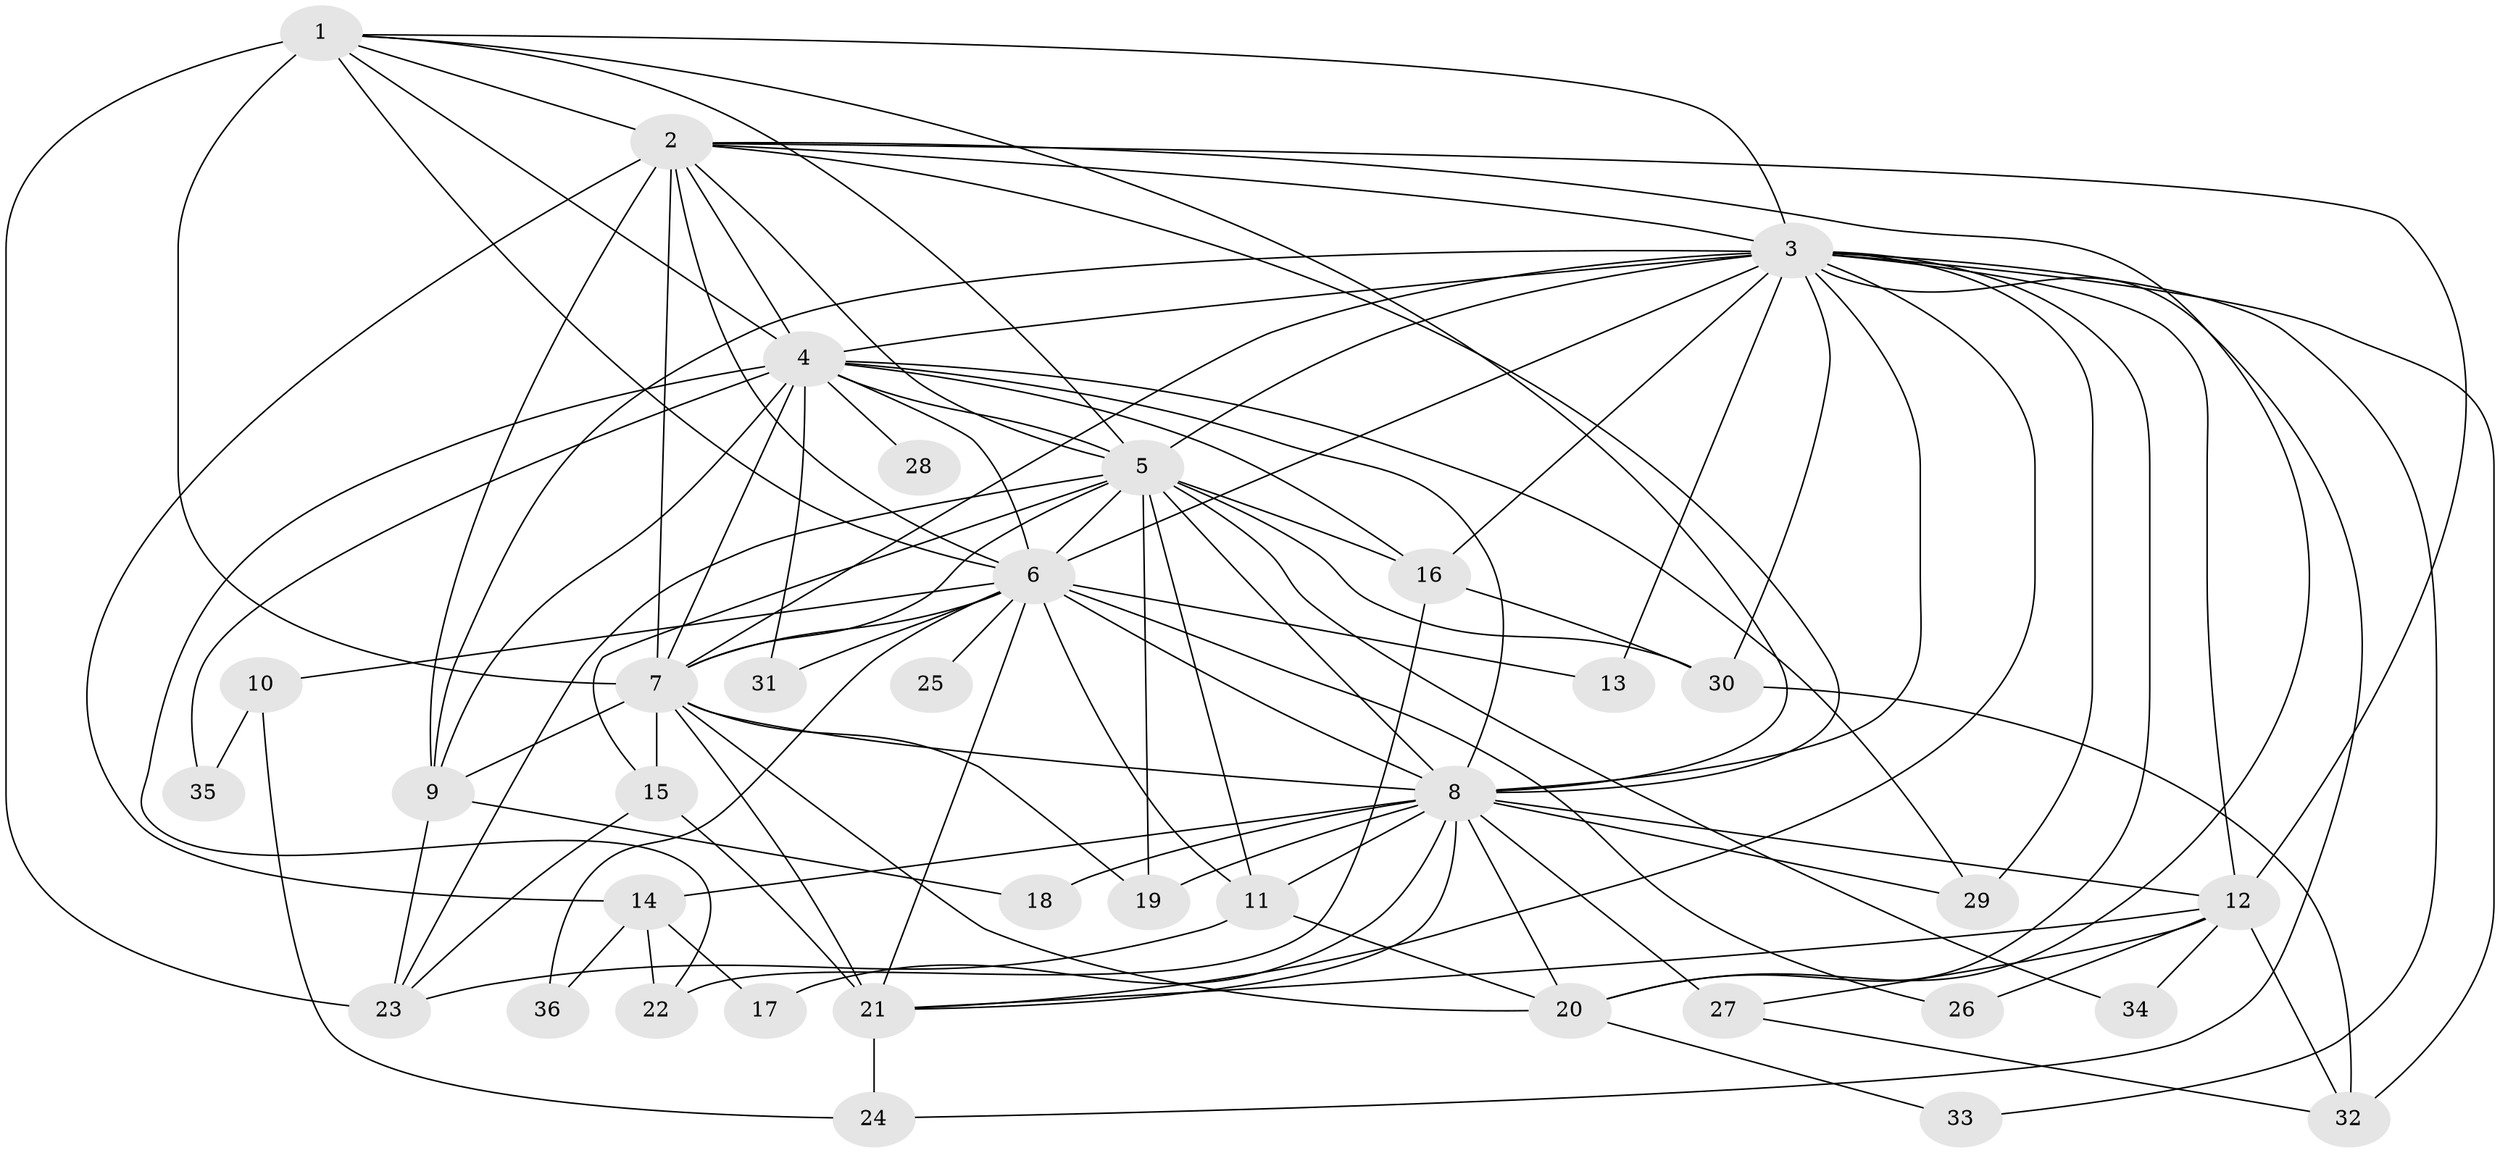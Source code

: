 // original degree distribution, {14: 0.027777777777777776, 22: 0.013888888888888888, 18: 0.041666666666666664, 20: 0.013888888888888888, 13: 0.013888888888888888, 21: 0.013888888888888888, 15: 0.013888888888888888, 4: 0.1111111111111111, 5: 0.041666666666666664, 6: 0.013888888888888888, 2: 0.5277777777777778, 3: 0.16666666666666666}
// Generated by graph-tools (version 1.1) at 2025/34/03/09/25 02:34:56]
// undirected, 36 vertices, 103 edges
graph export_dot {
graph [start="1"]
  node [color=gray90,style=filled];
  1;
  2;
  3;
  4;
  5;
  6;
  7;
  8;
  9;
  10;
  11;
  12;
  13;
  14;
  15;
  16;
  17;
  18;
  19;
  20;
  21;
  22;
  23;
  24;
  25;
  26;
  27;
  28;
  29;
  30;
  31;
  32;
  33;
  34;
  35;
  36;
  1 -- 2 [weight=1.0];
  1 -- 3 [weight=2.0];
  1 -- 4 [weight=1.0];
  1 -- 5 [weight=1.0];
  1 -- 6 [weight=2.0];
  1 -- 7 [weight=2.0];
  1 -- 8 [weight=2.0];
  1 -- 23 [weight=3.0];
  2 -- 3 [weight=1.0];
  2 -- 4 [weight=1.0];
  2 -- 5 [weight=1.0];
  2 -- 6 [weight=1.0];
  2 -- 7 [weight=3.0];
  2 -- 8 [weight=2.0];
  2 -- 9 [weight=1.0];
  2 -- 12 [weight=1.0];
  2 -- 14 [weight=1.0];
  2 -- 20 [weight=1.0];
  3 -- 4 [weight=1.0];
  3 -- 5 [weight=1.0];
  3 -- 6 [weight=1.0];
  3 -- 7 [weight=3.0];
  3 -- 8 [weight=2.0];
  3 -- 9 [weight=1.0];
  3 -- 12 [weight=1.0];
  3 -- 13 [weight=1.0];
  3 -- 16 [weight=1.0];
  3 -- 20 [weight=1.0];
  3 -- 21 [weight=1.0];
  3 -- 24 [weight=1.0];
  3 -- 29 [weight=1.0];
  3 -- 30 [weight=1.0];
  3 -- 32 [weight=1.0];
  3 -- 33 [weight=1.0];
  4 -- 5 [weight=1.0];
  4 -- 6 [weight=1.0];
  4 -- 7 [weight=2.0];
  4 -- 8 [weight=3.0];
  4 -- 9 [weight=1.0];
  4 -- 16 [weight=1.0];
  4 -- 22 [weight=1.0];
  4 -- 28 [weight=1.0];
  4 -- 29 [weight=1.0];
  4 -- 31 [weight=1.0];
  4 -- 35 [weight=1.0];
  5 -- 6 [weight=1.0];
  5 -- 7 [weight=2.0];
  5 -- 8 [weight=3.0];
  5 -- 11 [weight=1.0];
  5 -- 15 [weight=1.0];
  5 -- 16 [weight=1.0];
  5 -- 19 [weight=1.0];
  5 -- 23 [weight=1.0];
  5 -- 30 [weight=1.0];
  5 -- 34 [weight=1.0];
  6 -- 7 [weight=2.0];
  6 -- 8 [weight=2.0];
  6 -- 10 [weight=1.0];
  6 -- 11 [weight=1.0];
  6 -- 13 [weight=1.0];
  6 -- 21 [weight=1.0];
  6 -- 25 [weight=1.0];
  6 -- 26 [weight=1.0];
  6 -- 31 [weight=1.0];
  6 -- 36 [weight=1.0];
  7 -- 8 [weight=4.0];
  7 -- 9 [weight=1.0];
  7 -- 15 [weight=2.0];
  7 -- 19 [weight=1.0];
  7 -- 20 [weight=2.0];
  7 -- 21 [weight=6.0];
  8 -- 11 [weight=1.0];
  8 -- 12 [weight=1.0];
  8 -- 14 [weight=1.0];
  8 -- 17 [weight=1.0];
  8 -- 18 [weight=1.0];
  8 -- 19 [weight=1.0];
  8 -- 20 [weight=1.0];
  8 -- 21 [weight=1.0];
  8 -- 27 [weight=2.0];
  8 -- 29 [weight=1.0];
  9 -- 18 [weight=2.0];
  9 -- 23 [weight=1.0];
  10 -- 24 [weight=1.0];
  10 -- 35 [weight=1.0];
  11 -- 20 [weight=1.0];
  11 -- 23 [weight=1.0];
  12 -- 21 [weight=1.0];
  12 -- 26 [weight=1.0];
  12 -- 27 [weight=1.0];
  12 -- 32 [weight=1.0];
  12 -- 34 [weight=1.0];
  14 -- 17 [weight=1.0];
  14 -- 22 [weight=1.0];
  14 -- 36 [weight=1.0];
  15 -- 21 [weight=1.0];
  15 -- 23 [weight=1.0];
  16 -- 22 [weight=1.0];
  16 -- 30 [weight=1.0];
  20 -- 33 [weight=1.0];
  21 -- 24 [weight=1.0];
  27 -- 32 [weight=1.0];
  30 -- 32 [weight=1.0];
}
